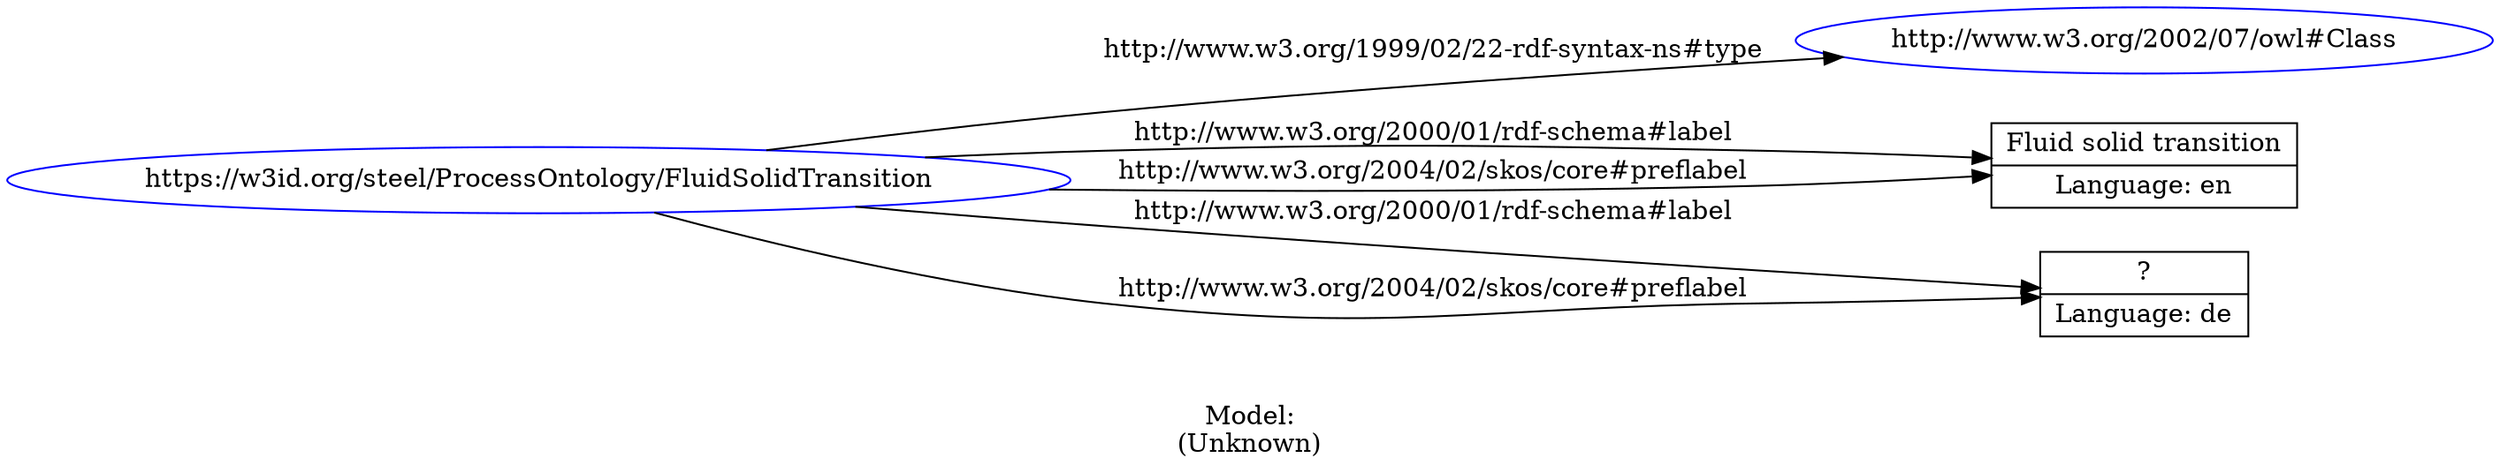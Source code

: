 digraph {
	rankdir = LR;
	charset="utf-8";

	"Rhttps://w3id.org/steel/ProcessOntology/FluidSolidTransition" -> "Rhttp://www.w3.org/2002/07/owl#Class" [ label="http://www.w3.org/1999/02/22-rdf-syntax-ns#type" ];
	"Rhttps://w3id.org/steel/ProcessOntology/FluidSolidTransition" -> "LFluid solid transition|Language: en" [ label="http://www.w3.org/2000/01/rdf-schema#label" ];
	"Rhttps://w3id.org/steel/ProcessOntology/FluidSolidTransition" -> "L?|Language: de" [ label="http://www.w3.org/2000/01/rdf-schema#label" ];
	"Rhttps://w3id.org/steel/ProcessOntology/FluidSolidTransition" -> "LFluid solid transition|Language: en" [ label="http://www.w3.org/2004/02/skos/core#preflabel" ];
	"Rhttps://w3id.org/steel/ProcessOntology/FluidSolidTransition" -> "L?|Language: de" [ label="http://www.w3.org/2004/02/skos/core#preflabel" ];

	// Resources
	"Rhttps://w3id.org/steel/ProcessOntology/FluidSolidTransition" [ label="https://w3id.org/steel/ProcessOntology/FluidSolidTransition", shape = ellipse, color = blue ];
	"Rhttp://www.w3.org/2002/07/owl#Class" [ label="http://www.w3.org/2002/07/owl#Class", shape = ellipse, color = blue ];

	// Anonymous nodes

	// Literals
	"LFluid solid transition|Language: en" [ label="Fluid solid transition|Language: en", shape = record ];
	"L?|Language: de" [ label="?|Language: de", shape = record ];

	label="\n\nModel:\n(Unknown)";
}

